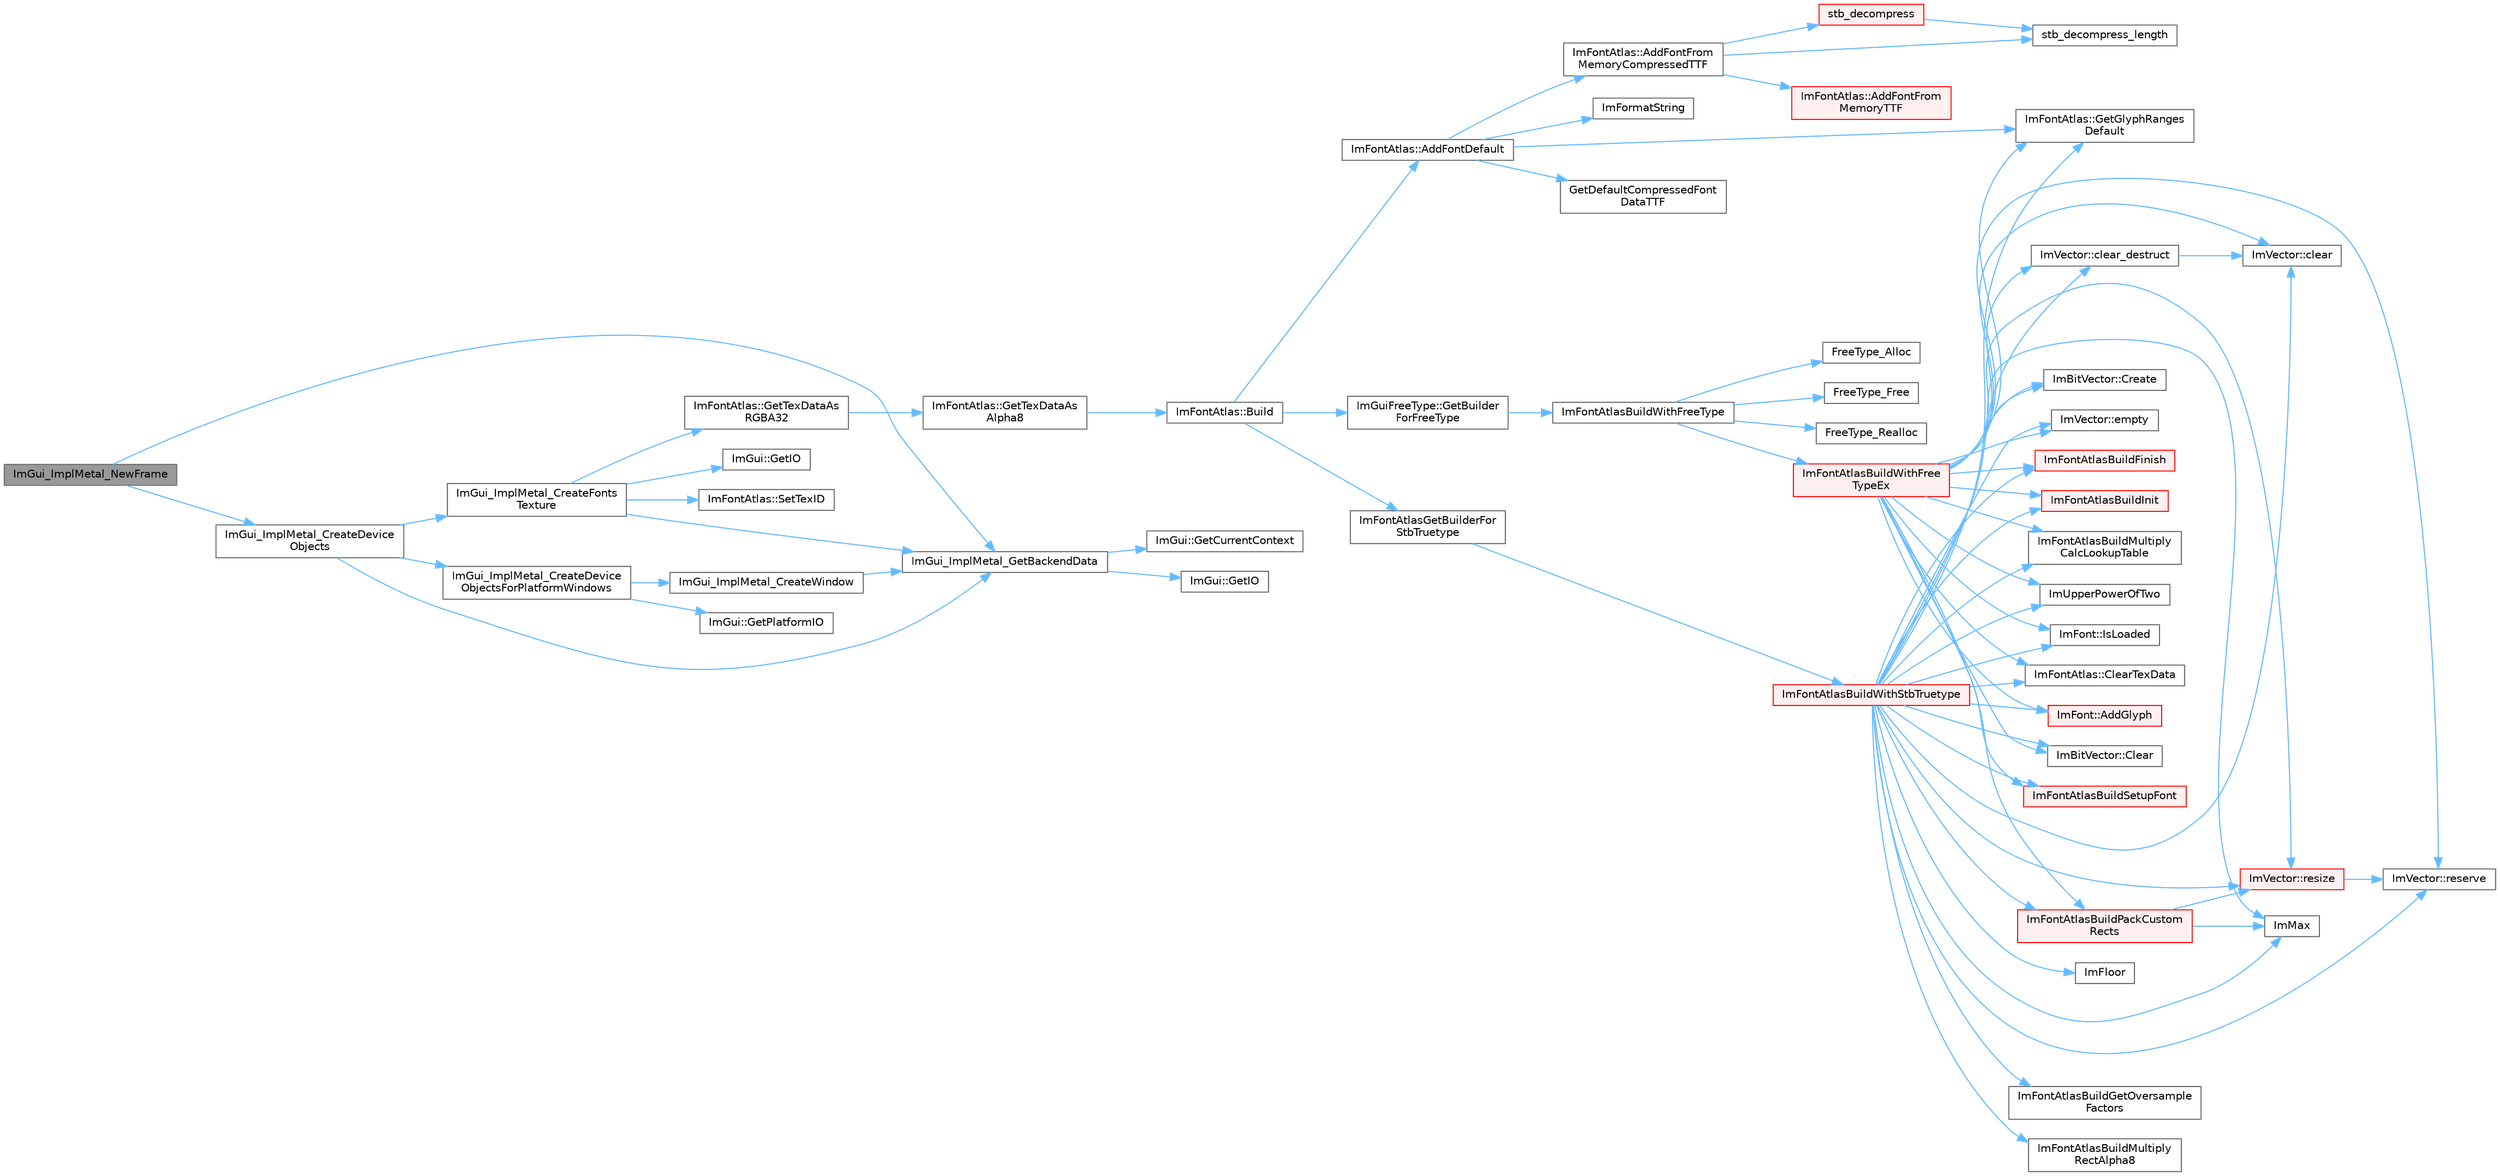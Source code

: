 digraph "ImGui_ImplMetal_NewFrame"
{
 // LATEX_PDF_SIZE
  bgcolor="transparent";
  edge [fontname=Helvetica,fontsize=10,labelfontname=Helvetica,labelfontsize=10];
  node [fontname=Helvetica,fontsize=10,shape=box,height=0.2,width=0.4];
  rankdir="LR";
  Node1 [id="Node000001",label="ImGui_ImplMetal_NewFrame",height=0.2,width=0.4,color="gray40", fillcolor="grey60", style="filled", fontcolor="black",tooltip=" "];
  Node1 -> Node2 [id="edge77_Node000001_Node000002",color="steelblue1",style="solid",tooltip=" "];
  Node2 [id="Node000002",label="ImGui_ImplMetal_CreateDevice\lObjects",height=0.2,width=0.4,color="grey40", fillcolor="white", style="filled",URL="$imgui__impl__metal_8mm.html#a6c259b636759ed64114e4c414463557b",tooltip=" "];
  Node2 -> Node3 [id="edge78_Node000002_Node000003",color="steelblue1",style="solid",tooltip=" "];
  Node3 [id="Node000003",label="ImGui_ImplMetal_CreateDevice\lObjectsForPlatformWindows",height=0.2,width=0.4,color="grey40", fillcolor="white", style="filled",URL="$imgui__impl__metal_8mm.html#a5b4ae1e8e1df4bc0d1b9cef8fd9d0cae",tooltip=" "];
  Node3 -> Node4 [id="edge79_Node000003_Node000004",color="steelblue1",style="solid",tooltip=" "];
  Node4 [id="Node000004",label="ImGui::GetPlatformIO",height=0.2,width=0.4,color="grey40", fillcolor="white", style="filled",URL="$namespace_im_gui.html#a3edc2b6129cbf1e8d247c6d03c344065",tooltip=" "];
  Node3 -> Node5 [id="edge80_Node000003_Node000005",color="steelblue1",style="solid",tooltip=" "];
  Node5 [id="Node000005",label="ImGui_ImplMetal_CreateWindow",height=0.2,width=0.4,color="grey40", fillcolor="white", style="filled",URL="$imgui__impl__metal_8mm.html#a29e22d24f2728319040538f858a77b59",tooltip=" "];
  Node5 -> Node6 [id="edge81_Node000005_Node000006",color="steelblue1",style="solid",tooltip=" "];
  Node6 [id="Node000006",label="ImGui_ImplMetal_GetBackendData",height=0.2,width=0.4,color="grey40", fillcolor="white", style="filled",URL="$imgui__impl__metal_8mm.html#ae55cc581ea9bebede1d1a4534a42be39",tooltip=" "];
  Node6 -> Node7 [id="edge82_Node000006_Node000007",color="steelblue1",style="solid",tooltip=" "];
  Node7 [id="Node000007",label="ImGui::GetCurrentContext",height=0.2,width=0.4,color="grey40", fillcolor="white", style="filled",URL="$namespace_im_gui.html#af557a6de5538099a0f6047eb994bbf42",tooltip=" "];
  Node6 -> Node8 [id="edge83_Node000006_Node000008",color="steelblue1",style="solid",tooltip=" "];
  Node8 [id="Node000008",label="ImGui::GetIO",height=0.2,width=0.4,color="grey40", fillcolor="white", style="filled",URL="$namespace_im_gui.html#a7dea7d0530868f078324f14a308f0c3c",tooltip=" "];
  Node2 -> Node9 [id="edge84_Node000002_Node000009",color="steelblue1",style="solid",tooltip=" "];
  Node9 [id="Node000009",label="ImGui_ImplMetal_CreateFonts\lTexture",height=0.2,width=0.4,color="grey40", fillcolor="white", style="filled",URL="$imgui__impl__metal_8mm.html#a9026e9e0b9443e7b811df9191805d362",tooltip=" "];
  Node9 -> Node10 [id="edge85_Node000009_Node000010",color="steelblue1",style="solid",tooltip=" "];
  Node10 [id="Node000010",label="ImGui::GetIO",height=0.2,width=0.4,color="grey40", fillcolor="white", style="filled",URL="$namespace_im_gui.html#a3179e560812f878f3961ce803a5d9302",tooltip=" "];
  Node9 -> Node11 [id="edge86_Node000009_Node000011",color="steelblue1",style="solid",tooltip=" "];
  Node11 [id="Node000011",label="ImFontAtlas::GetTexDataAs\lRGBA32",height=0.2,width=0.4,color="grey40", fillcolor="white", style="filled",URL="$struct_im_font_atlas.html#a8abb0c4e67ebb38249d4df71218c4eec",tooltip=" "];
  Node11 -> Node12 [id="edge87_Node000011_Node000012",color="steelblue1",style="solid",tooltip=" "];
  Node12 [id="Node000012",label="ImFontAtlas::GetTexDataAs\lAlpha8",height=0.2,width=0.4,color="grey40", fillcolor="white", style="filled",URL="$struct_im_font_atlas.html#aeff1a1044a1ab68d8f27bb2819cd9f44",tooltip=" "];
  Node12 -> Node13 [id="edge88_Node000012_Node000013",color="steelblue1",style="solid",tooltip=" "];
  Node13 [id="Node000013",label="ImFontAtlas::Build",height=0.2,width=0.4,color="grey40", fillcolor="white", style="filled",URL="$struct_im_font_atlas.html#a81e39e30dffa4dd7e458a53297451e27",tooltip=" "];
  Node13 -> Node14 [id="edge89_Node000013_Node000014",color="steelblue1",style="solid",tooltip=" "];
  Node14 [id="Node000014",label="ImFontAtlas::AddFontDefault",height=0.2,width=0.4,color="grey40", fillcolor="white", style="filled",URL="$struct_im_font_atlas.html#a9d2b4a94579bf603a0d2662cd8348cbd",tooltip=" "];
  Node14 -> Node15 [id="edge90_Node000014_Node000015",color="steelblue1",style="solid",tooltip=" "];
  Node15 [id="Node000015",label="ImFontAtlas::AddFontFrom\lMemoryCompressedTTF",height=0.2,width=0.4,color="grey40", fillcolor="white", style="filled",URL="$struct_im_font_atlas.html#a478ffa07777bf990ade02889e15a21ab",tooltip=" "];
  Node15 -> Node16 [id="edge91_Node000015_Node000016",color="steelblue1",style="solid",tooltip=" "];
  Node16 [id="Node000016",label="ImFontAtlas::AddFontFrom\lMemoryTTF",height=0.2,width=0.4,color="red", fillcolor="#FFF0F0", style="filled",URL="$struct_im_font_atlas.html#a95eec9b791e9c509180030f8176406ff",tooltip=" "];
  Node15 -> Node21 [id="edge92_Node000015_Node000021",color="steelblue1",style="solid",tooltip=" "];
  Node21 [id="Node000021",label="stb_decompress",height=0.2,width=0.4,color="red", fillcolor="#FFF0F0", style="filled",URL="$imgui__draw_8cpp.html#a23f899d930c93d351569ee83cf920570",tooltip=" "];
  Node21 -> Node23 [id="edge93_Node000021_Node000023",color="steelblue1",style="solid",tooltip=" "];
  Node23 [id="Node000023",label="stb_decompress_length",height=0.2,width=0.4,color="grey40", fillcolor="white", style="filled",URL="$imgui__draw_8cpp.html#a5a5301def23b33e2156ac79a8b65c69b",tooltip=" "];
  Node15 -> Node23 [id="edge94_Node000015_Node000023",color="steelblue1",style="solid",tooltip=" "];
  Node14 -> Node27 [id="edge95_Node000014_Node000027",color="steelblue1",style="solid",tooltip=" "];
  Node27 [id="Node000027",label="GetDefaultCompressedFont\lDataTTF",height=0.2,width=0.4,color="grey40", fillcolor="white", style="filled",URL="$imgui__draw_8cpp.html#abc3b462ef2c5ef511d4f7231e3d9b853",tooltip=" "];
  Node14 -> Node28 [id="edge96_Node000014_Node000028",color="steelblue1",style="solid",tooltip=" "];
  Node28 [id="Node000028",label="ImFontAtlas::GetGlyphRanges\lDefault",height=0.2,width=0.4,color="grey40", fillcolor="white", style="filled",URL="$struct_im_font_atlas.html#adec0df140eb1dc01c2a22a5253d62820",tooltip=" "];
  Node14 -> Node29 [id="edge97_Node000014_Node000029",color="steelblue1",style="solid",tooltip=" "];
  Node29 [id="Node000029",label="ImFormatString",height=0.2,width=0.4,color="grey40", fillcolor="white", style="filled",URL="$imgui_8cpp.html#a75ccaf7d676b1f567ba888ae42ac3809",tooltip=" "];
  Node13 -> Node30 [id="edge98_Node000013_Node000030",color="steelblue1",style="solid",tooltip=" "];
  Node30 [id="Node000030",label="ImGuiFreeType::GetBuilder\lForFreeType",height=0.2,width=0.4,color="grey40", fillcolor="white", style="filled",URL="$namespace_im_gui_free_type.html#ad0ba08f92f212ec5da9dd7a2872e0ae3",tooltip=" "];
  Node30 -> Node31 [id="edge99_Node000030_Node000031",color="steelblue1",style="solid",tooltip=" "];
  Node31 [id="Node000031",label="ImFontAtlasBuildWithFreeType",height=0.2,width=0.4,color="grey40", fillcolor="white", style="filled",URL="$imgui__freetype_8cpp.html#a59c51a543162f6d8a70c66e526f2f5fe",tooltip=" "];
  Node31 -> Node32 [id="edge100_Node000031_Node000032",color="steelblue1",style="solid",tooltip=" "];
  Node32 [id="Node000032",label="FreeType_Alloc",height=0.2,width=0.4,color="grey40", fillcolor="white", style="filled",URL="$imgui__freetype_8cpp.html#a6a98733a4a93bb0b2a6cc6c1d1c0637c",tooltip=" "];
  Node31 -> Node33 [id="edge101_Node000031_Node000033",color="steelblue1",style="solid",tooltip=" "];
  Node33 [id="Node000033",label="FreeType_Free",height=0.2,width=0.4,color="grey40", fillcolor="white", style="filled",URL="$imgui__freetype_8cpp.html#abc3aa644b842c8087c6a785b59fcf5e6",tooltip=" "];
  Node31 -> Node34 [id="edge102_Node000031_Node000034",color="steelblue1",style="solid",tooltip=" "];
  Node34 [id="Node000034",label="FreeType_Realloc",height=0.2,width=0.4,color="grey40", fillcolor="white", style="filled",URL="$imgui__freetype_8cpp.html#afb83eb710c8c6c48c842184d2b43bd72",tooltip=" "];
  Node31 -> Node35 [id="edge103_Node000031_Node000035",color="steelblue1",style="solid",tooltip=" "];
  Node35 [id="Node000035",label="ImFontAtlasBuildWithFree\lTypeEx",height=0.2,width=0.4,color="red", fillcolor="#FFF0F0", style="filled",URL="$imgui__freetype_8cpp.html#af965b039f4cb8ad8bcdc5a1981ac5d81",tooltip=" "];
  Node35 -> Node36 [id="edge104_Node000035_Node000036",color="steelblue1",style="solid",tooltip=" "];
  Node36 [id="Node000036",label="ImFont::AddGlyph",height=0.2,width=0.4,color="red", fillcolor="#FFF0F0", style="filled",URL="$struct_im_font.html#a1badad96fa8d41b4754fc7bdb826e6b2",tooltip=" "];
  Node35 -> Node40 [id="edge105_Node000035_Node000040",color="steelblue1",style="solid",tooltip=" "];
  Node40 [id="Node000040",label="ImBitVector::Clear",height=0.2,width=0.4,color="grey40", fillcolor="white", style="filled",URL="$struct_im_bit_vector.html#a6486ac9a357400a42af07909f937a659",tooltip=" "];
  Node35 -> Node41 [id="edge106_Node000035_Node000041",color="steelblue1",style="solid",tooltip=" "];
  Node41 [id="Node000041",label="ImVector::clear",height=0.2,width=0.4,color="grey40", fillcolor="white", style="filled",URL="$struct_im_vector.html#ae2d401b4ec5f1113cdb8edb5a61a38f7",tooltip=" "];
  Node35 -> Node42 [id="edge107_Node000035_Node000042",color="steelblue1",style="solid",tooltip=" "];
  Node42 [id="Node000042",label="ImVector::clear_destruct",height=0.2,width=0.4,color="grey40", fillcolor="white", style="filled",URL="$struct_im_vector.html#ac1ed34eac753156e87e8a92f78dbbe3f",tooltip=" "];
  Node42 -> Node41 [id="edge108_Node000042_Node000041",color="steelblue1",style="solid",tooltip=" "];
  Node35 -> Node18 [id="edge109_Node000035_Node000018",color="steelblue1",style="solid",tooltip=" "];
  Node18 [id="Node000018",label="ImFontAtlas::ClearTexData",height=0.2,width=0.4,color="grey40", fillcolor="white", style="filled",URL="$struct_im_font_atlas.html#a3ede4bd513bec044c77ac392ad9c6e86",tooltip=" "];
  Node35 -> Node43 [id="edge110_Node000035_Node000043",color="steelblue1",style="solid",tooltip=" "];
  Node43 [id="Node000043",label="ImBitVector::Create",height=0.2,width=0.4,color="grey40", fillcolor="white", style="filled",URL="$struct_im_bit_vector.html#a2e25a0809000ad27bfc3fb89f3d04829",tooltip=" "];
  Node35 -> Node44 [id="edge111_Node000035_Node000044",color="steelblue1",style="solid",tooltip=" "];
  Node44 [id="Node000044",label="ImVector::empty",height=0.2,width=0.4,color="grey40", fillcolor="white", style="filled",URL="$struct_im_vector.html#aa53e48a5272f4bad1099368769514ff1",tooltip=" "];
  Node35 -> Node28 [id="edge112_Node000035_Node000028",color="steelblue1",style="solid",tooltip=" "];
  Node35 -> Node46 [id="edge113_Node000035_Node000046",color="steelblue1",style="solid",tooltip=" "];
  Node46 [id="Node000046",label="ImFontAtlasBuildFinish",height=0.2,width=0.4,color="red", fillcolor="#FFF0F0", style="filled",URL="$imgui__draw_8cpp.html#adbf0ee92b3ac86e30b9e81f552d15d37",tooltip=" "];
  Node35 -> Node60 [id="edge114_Node000035_Node000060",color="steelblue1",style="solid",tooltip=" "];
  Node60 [id="Node000060",label="ImFontAtlasBuildInit",height=0.2,width=0.4,color="red", fillcolor="#FFF0F0", style="filled",URL="$imgui__draw_8cpp.html#ac050ff181df43cec0b63d834b6039c3f",tooltip=" "];
  Node35 -> Node62 [id="edge115_Node000035_Node000062",color="steelblue1",style="solid",tooltip=" "];
  Node62 [id="Node000062",label="ImFontAtlasBuildMultiply\lCalcLookupTable",height=0.2,width=0.4,color="grey40", fillcolor="white", style="filled",URL="$imgui__draw_8cpp.html#a8d5f3a053aae34ac7b93e39cb9096d06",tooltip=" "];
  Node35 -> Node63 [id="edge116_Node000035_Node000063",color="steelblue1",style="solid",tooltip=" "];
  Node63 [id="Node000063",label="ImFontAtlasBuildPackCustom\lRects",height=0.2,width=0.4,color="red", fillcolor="#FFF0F0", style="filled",URL="$imgui__draw_8cpp.html#add0fcd1708ca3540688d8277fc01bf3f",tooltip=" "];
  Node63 -> Node52 [id="edge117_Node000063_Node000052",color="steelblue1",style="solid",tooltip=" "];
  Node52 [id="Node000052",label="ImMax",height=0.2,width=0.4,color="grey40", fillcolor="white", style="filled",URL="$imgui__internal_8h.html#a7667efd95147d0422f140917c71a9226",tooltip=" "];
  Node63 -> Node64 [id="edge118_Node000063_Node000064",color="steelblue1",style="solid",tooltip=" "];
  Node64 [id="Node000064",label="ImVector::resize",height=0.2,width=0.4,color="red", fillcolor="#FFF0F0", style="filled",URL="$struct_im_vector.html#ac371dd62e56ae486b1a5038cf07eee56",tooltip=" "];
  Node64 -> Node66 [id="edge119_Node000064_Node000066",color="steelblue1",style="solid",tooltip=" "];
  Node66 [id="Node000066",label="ImVector::reserve",height=0.2,width=0.4,color="grey40", fillcolor="white", style="filled",URL="$struct_im_vector.html#a0f14f5736c3372157856eebb67123b75",tooltip=" "];
  Node35 -> Node69 [id="edge120_Node000035_Node000069",color="steelblue1",style="solid",tooltip=" "];
  Node69 [id="Node000069",label="ImFontAtlasBuildSetupFont",height=0.2,width=0.4,color="red", fillcolor="#FFF0F0", style="filled",URL="$imgui__draw_8cpp.html#a4bea0932904c84de73237df3f1f76bdd",tooltip=" "];
  Node35 -> Node52 [id="edge121_Node000035_Node000052",color="steelblue1",style="solid",tooltip=" "];
  Node35 -> Node71 [id="edge122_Node000035_Node000071",color="steelblue1",style="solid",tooltip=" "];
  Node71 [id="Node000071",label="ImUpperPowerOfTwo",height=0.2,width=0.4,color="grey40", fillcolor="white", style="filled",URL="$imgui__internal_8h.html#adae096c61c812293ec61ac541c146674",tooltip=" "];
  Node35 -> Node72 [id="edge123_Node000035_Node000072",color="steelblue1",style="solid",tooltip=" "];
  Node72 [id="Node000072",label="ImFont::IsLoaded",height=0.2,width=0.4,color="grey40", fillcolor="white", style="filled",URL="$struct_im_font.html#a97dafa61cc94e84be396d69b0d42b1ce",tooltip=" "];
  Node35 -> Node66 [id="edge124_Node000035_Node000066",color="steelblue1",style="solid",tooltip=" "];
  Node35 -> Node64 [id="edge125_Node000035_Node000064",color="steelblue1",style="solid",tooltip=" "];
  Node13 -> Node78 [id="edge126_Node000013_Node000078",color="steelblue1",style="solid",tooltip=" "];
  Node78 [id="Node000078",label="ImFontAtlasGetBuilderFor\lStbTruetype",height=0.2,width=0.4,color="grey40", fillcolor="white", style="filled",URL="$imgui__draw_8cpp.html#a4c276d0224ef420d570c9485c4c76a19",tooltip=" "];
  Node78 -> Node79 [id="edge127_Node000078_Node000079",color="steelblue1",style="solid",tooltip=" "];
  Node79 [id="Node000079",label="ImFontAtlasBuildWithStbTruetype",height=0.2,width=0.4,color="red", fillcolor="#FFF0F0", style="filled",URL="$imgui__draw_8cpp.html#a2f785bd6dd330af7a832589fa24f303a",tooltip=" "];
  Node79 -> Node36 [id="edge128_Node000079_Node000036",color="steelblue1",style="solid",tooltip=" "];
  Node79 -> Node40 [id="edge129_Node000079_Node000040",color="steelblue1",style="solid",tooltip=" "];
  Node79 -> Node41 [id="edge130_Node000079_Node000041",color="steelblue1",style="solid",tooltip=" "];
  Node79 -> Node42 [id="edge131_Node000079_Node000042",color="steelblue1",style="solid",tooltip=" "];
  Node79 -> Node18 [id="edge132_Node000079_Node000018",color="steelblue1",style="solid",tooltip=" "];
  Node79 -> Node43 [id="edge133_Node000079_Node000043",color="steelblue1",style="solid",tooltip=" "];
  Node79 -> Node44 [id="edge134_Node000079_Node000044",color="steelblue1",style="solid",tooltip=" "];
  Node79 -> Node28 [id="edge135_Node000079_Node000028",color="steelblue1",style="solid",tooltip=" "];
  Node79 -> Node80 [id="edge136_Node000079_Node000080",color="steelblue1",style="solid",tooltip=" "];
  Node80 [id="Node000080",label="ImFloor",height=0.2,width=0.4,color="grey40", fillcolor="white", style="filled",URL="$imgui__internal_8h.html#a51a84b6be21807818b857a8565d97912",tooltip=" "];
  Node79 -> Node46 [id="edge137_Node000079_Node000046",color="steelblue1",style="solid",tooltip=" "];
  Node79 -> Node81 [id="edge138_Node000079_Node000081",color="steelblue1",style="solid",tooltip=" "];
  Node81 [id="Node000081",label="ImFontAtlasBuildGetOversample\lFactors",height=0.2,width=0.4,color="grey40", fillcolor="white", style="filled",URL="$imgui__draw_8cpp.html#aa1efcf4c3caa22137e6a7d548435af5a",tooltip=" "];
  Node79 -> Node60 [id="edge139_Node000079_Node000060",color="steelblue1",style="solid",tooltip=" "];
  Node79 -> Node62 [id="edge140_Node000079_Node000062",color="steelblue1",style="solid",tooltip=" "];
  Node79 -> Node82 [id="edge141_Node000079_Node000082",color="steelblue1",style="solid",tooltip=" "];
  Node82 [id="Node000082",label="ImFontAtlasBuildMultiply\lRectAlpha8",height=0.2,width=0.4,color="grey40", fillcolor="white", style="filled",URL="$imgui__draw_8cpp.html#a8dc3feae771599949b33712b520e9060",tooltip=" "];
  Node79 -> Node63 [id="edge142_Node000079_Node000063",color="steelblue1",style="solid",tooltip=" "];
  Node79 -> Node69 [id="edge143_Node000079_Node000069",color="steelblue1",style="solid",tooltip=" "];
  Node79 -> Node52 [id="edge144_Node000079_Node000052",color="steelblue1",style="solid",tooltip=" "];
  Node79 -> Node71 [id="edge145_Node000079_Node000071",color="steelblue1",style="solid",tooltip=" "];
  Node79 -> Node72 [id="edge146_Node000079_Node000072",color="steelblue1",style="solid",tooltip=" "];
  Node79 -> Node66 [id="edge147_Node000079_Node000066",color="steelblue1",style="solid",tooltip=" "];
  Node79 -> Node64 [id="edge148_Node000079_Node000064",color="steelblue1",style="solid",tooltip=" "];
  Node9 -> Node6 [id="edge149_Node000009_Node000006",color="steelblue1",style="solid",tooltip=" "];
  Node9 -> Node95 [id="edge150_Node000009_Node000095",color="steelblue1",style="solid",tooltip=" "];
  Node95 [id="Node000095",label="ImFontAtlas::SetTexID",height=0.2,width=0.4,color="grey40", fillcolor="white", style="filled",URL="$struct_im_font_atlas.html#a96ffd1956c11dac4f79b43c095828445",tooltip=" "];
  Node2 -> Node6 [id="edge151_Node000002_Node000006",color="steelblue1",style="solid",tooltip=" "];
  Node1 -> Node6 [id="edge152_Node000001_Node000006",color="steelblue1",style="solid",tooltip=" "];
}
